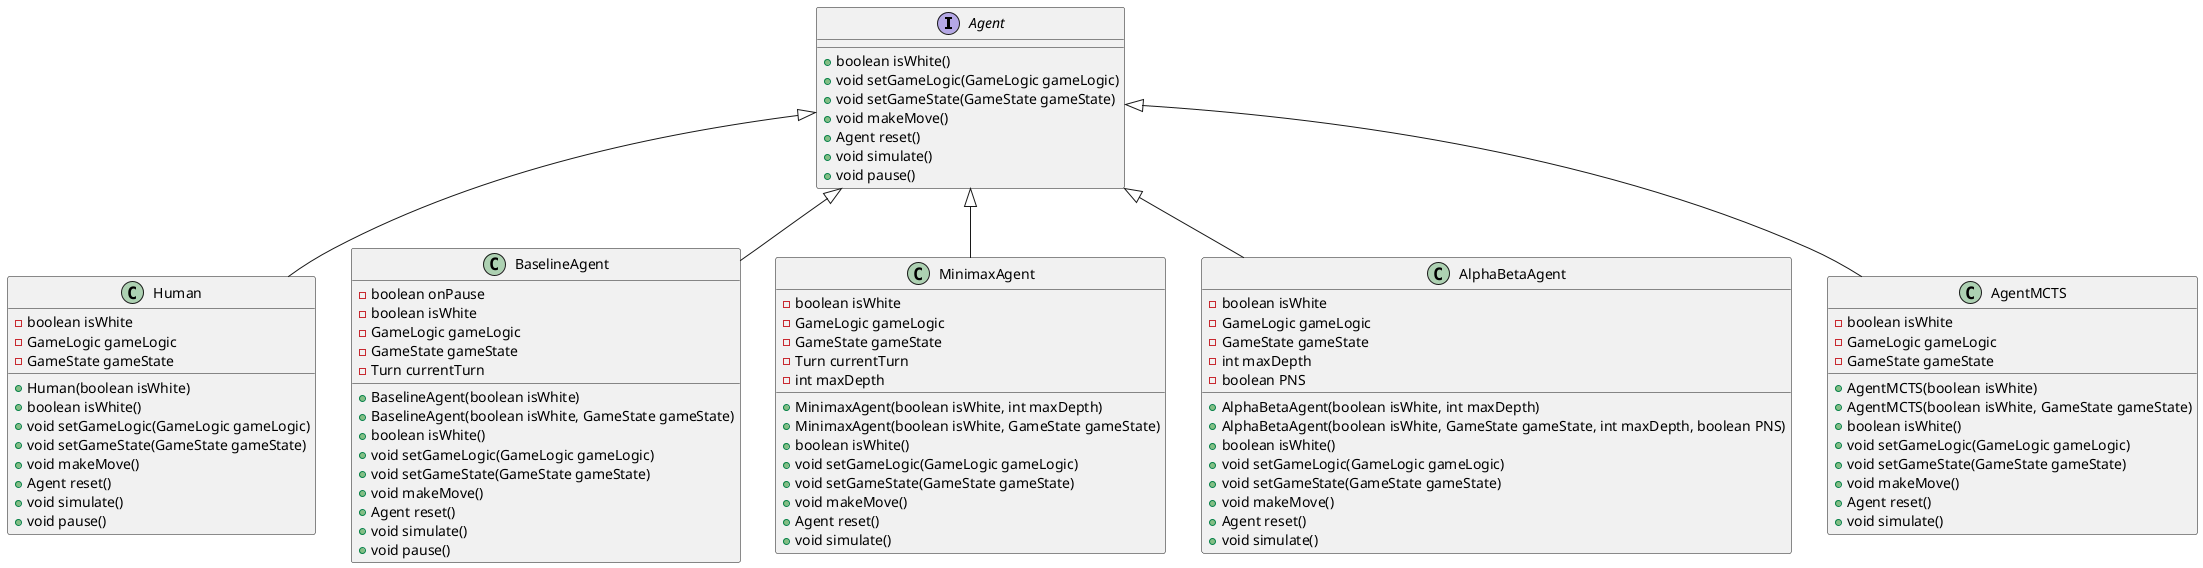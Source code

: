 @startuml

interface Agent {
    + boolean isWhite()
    + void setGameLogic(GameLogic gameLogic)
    + void setGameState(GameState gameState)
    + void makeMove()
    + Agent reset()
    + void simulate()
    + void pause()
}

class Human {
    - boolean isWhite
    - GameLogic gameLogic
    - GameState gameState
    + Human(boolean isWhite)
    + boolean isWhite()
    + void setGameLogic(GameLogic gameLogic)
    + void setGameState(GameState gameState)
    + void makeMove()
    + Agent reset()
    + void simulate()
    + void pause()
}

class BaselineAgent {
    - boolean onPause
    - boolean isWhite
    - GameLogic gameLogic
    - GameState gameState
    - Turn currentTurn
    + BaselineAgent(boolean isWhite)
    + BaselineAgent(boolean isWhite, GameState gameState)
    + boolean isWhite()
    + void setGameLogic(GameLogic gameLogic)
    + void setGameState(GameState gameState)
    + void makeMove()
    + Agent reset()
    + void simulate()
    + void pause()
}

class MinimaxAgent {
    - boolean isWhite
    - GameLogic gameLogic
    - GameState gameState
    - Turn currentTurn
    - int maxDepth
    + MinimaxAgent(boolean isWhite, int maxDepth)
    + MinimaxAgent(boolean isWhite, GameState gameState)
    + boolean isWhite()
    + void setGameLogic(GameLogic gameLogic)
    + void setGameState(GameState gameState)
    + void makeMove()
    + Agent reset()
    + void simulate()
}

class AlphaBetaAgent {
    - boolean isWhite
    - GameLogic gameLogic
    - GameState gameState
    - int maxDepth
    - boolean PNS
    + AlphaBetaAgent(boolean isWhite, int maxDepth)
    + AlphaBetaAgent(boolean isWhite, GameState gameState, int maxDepth, boolean PNS)
    + boolean isWhite()
    + void setGameLogic(GameLogic gameLogic)
    + void setGameState(GameState gameState)
    + void makeMove()
    + Agent reset()
    + void simulate()
}

class AgentMCTS {
    - boolean isWhite
    - GameLogic gameLogic
    - GameState gameState
    + AgentMCTS(boolean isWhite)
    + AgentMCTS(boolean isWhite, GameState gameState)
    + boolean isWhite()
    + void setGameLogic(GameLogic gameLogic)
    + void setGameState(GameState gameState)
    + void makeMove()
    + Agent reset()
    + void simulate()
}

Agent <|-- Human
Agent <|-- BaselineAgent
Agent <|-- MinimaxAgent
Agent <|-- AlphaBetaAgent
Agent <|-- AgentMCTS

@enduml
